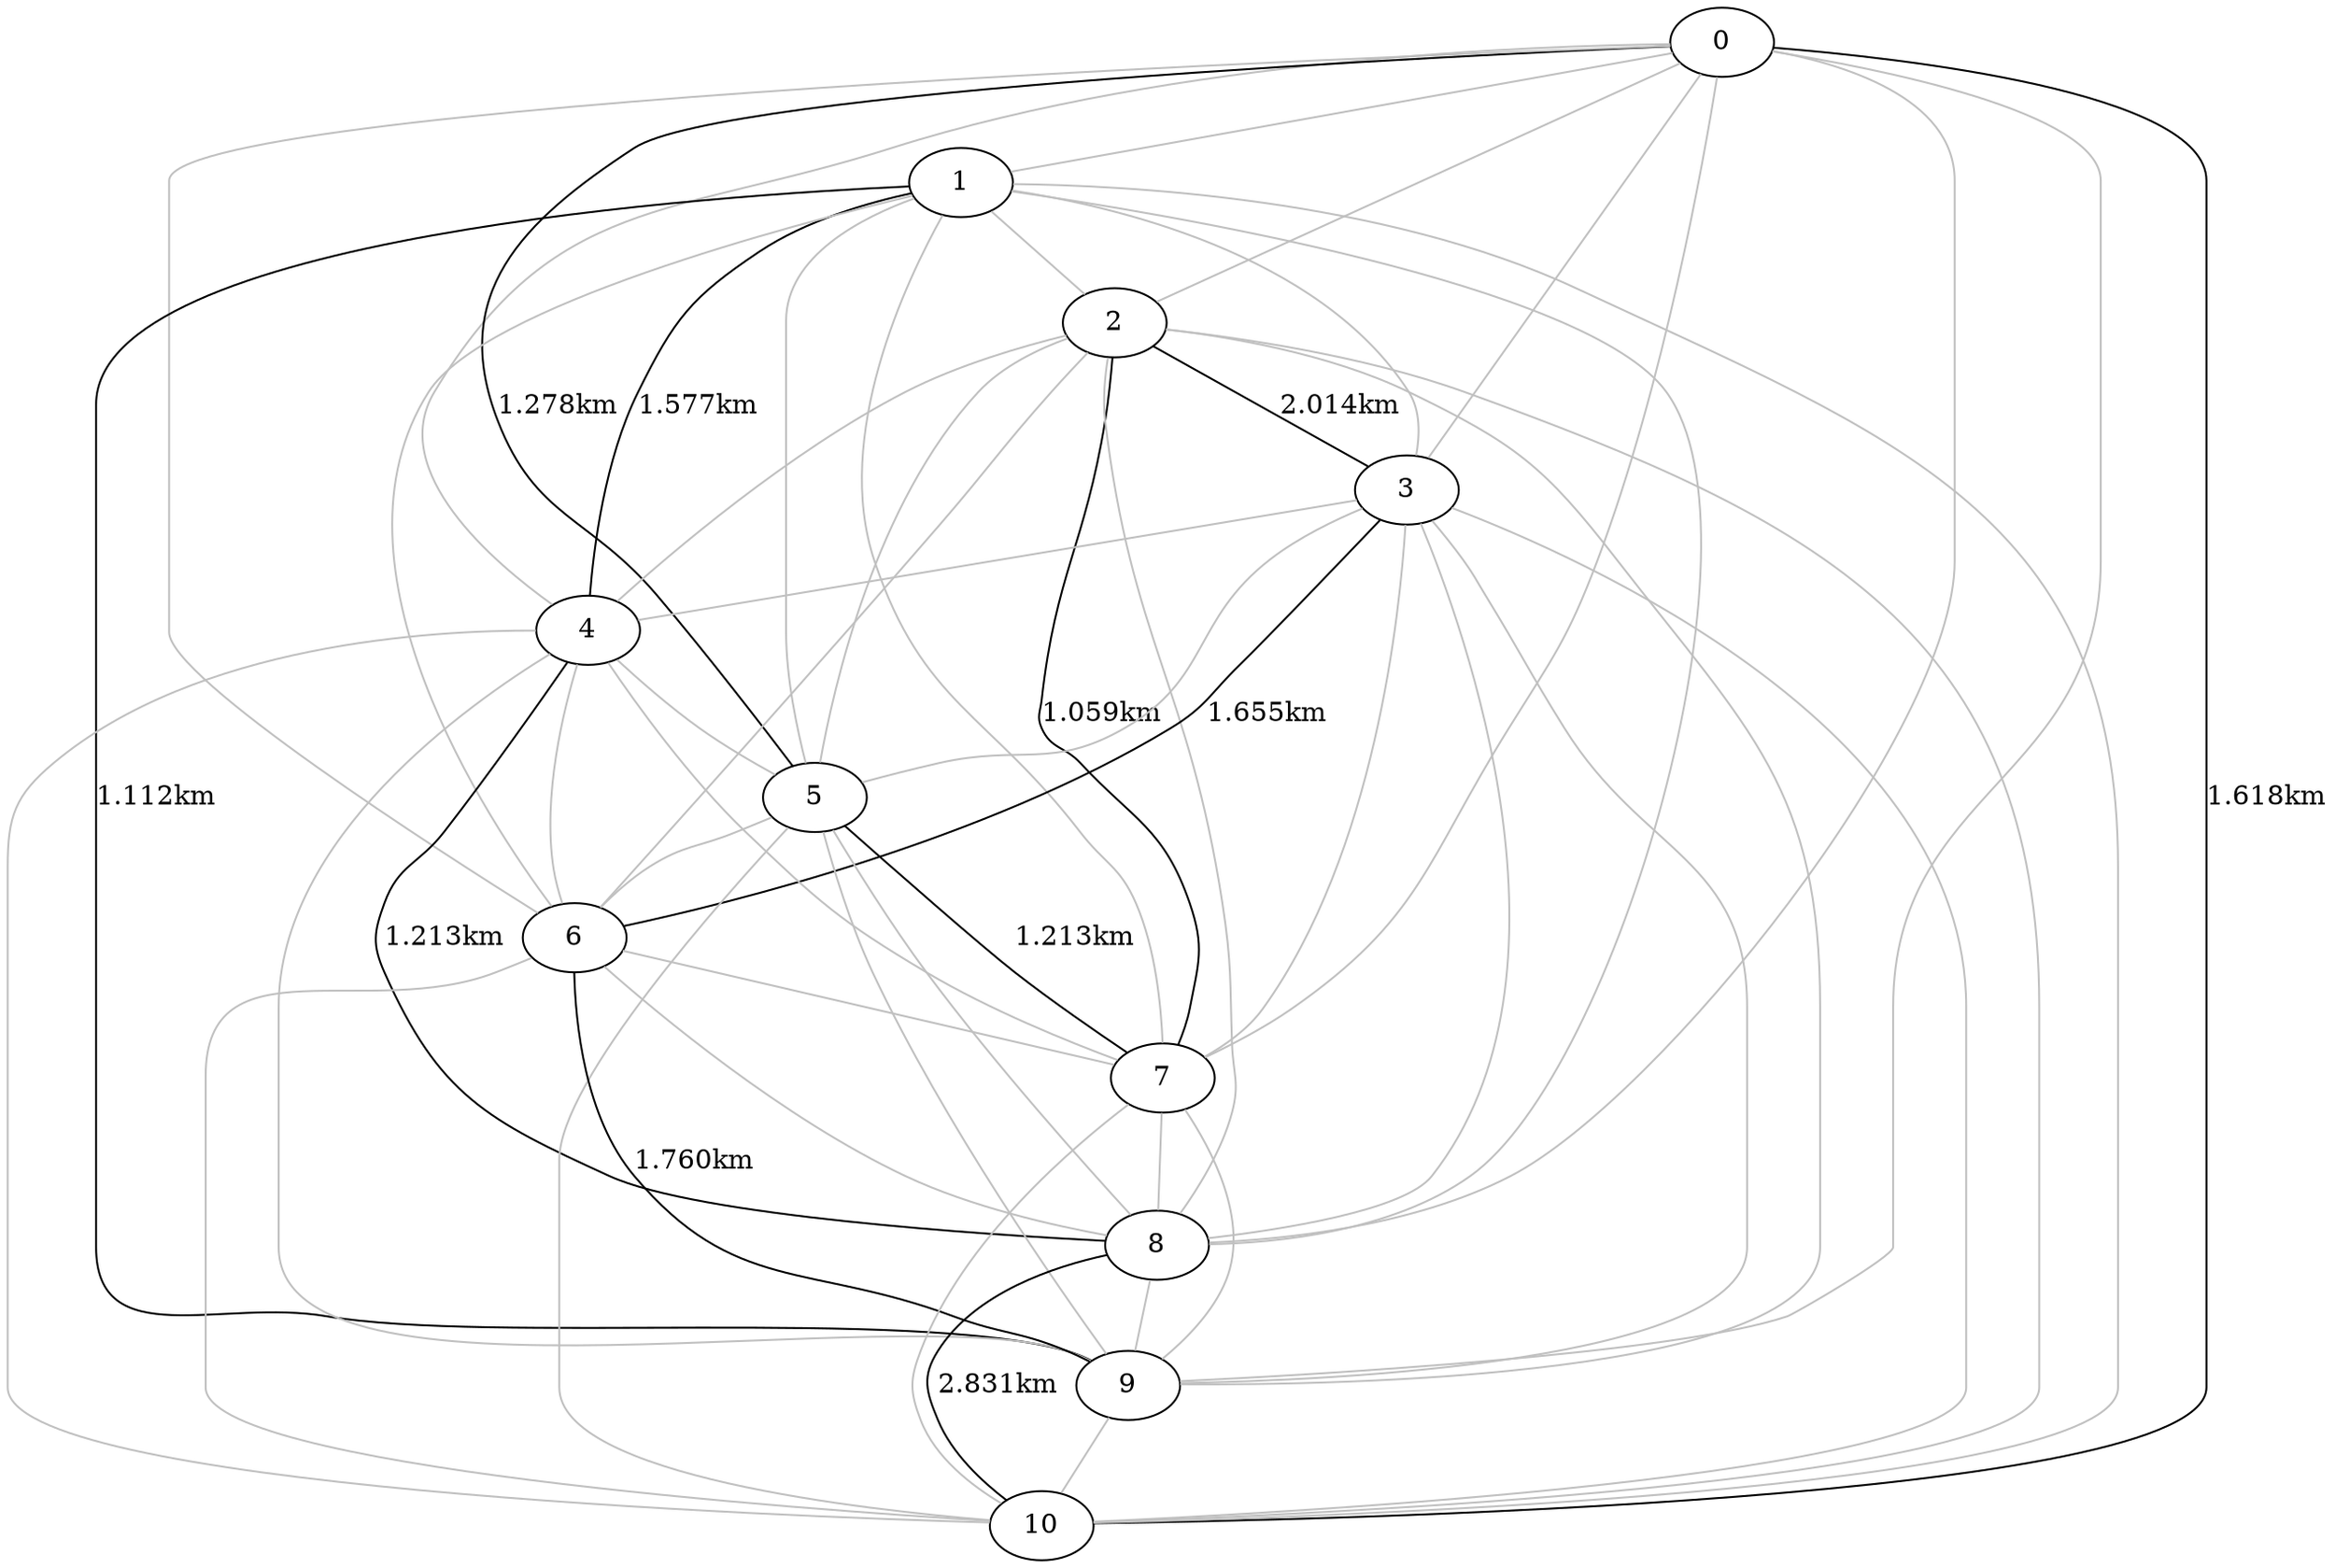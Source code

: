 strict graph {
0--1 [color=grey];
0--2 [color=grey];
0--3 [color=grey];
0--4 [color=grey];
0--5 [label =  "1.278km"];
0--6 [color=grey];
0--7 [color=grey];
0--8 [color=grey];
0--9 [color=grey];
0--10 [label =  "1.618km"];
1--2 [color=grey];
1--3 [color=grey];
1--4 [label =  "1.577km"];
1--5 [color=grey];
1--6 [color=grey];
1--7 [color=grey];
1--8 [color=grey];
1--9 [label = "1.112km"];
1--10 [color=grey];
2--3 [label =  "2.014km"];
2--4 [color=grey];
2--5 [color=grey];
2--6 [color=grey];
2--7 [label = "1.059km"];
2--8 [color=grey];
2--9 [color=grey];
2--10 [color=grey];
3--4 [color=grey];
3--5 [color=grey];
3--6 [label =  "1.655km"];
3--7 [color=grey];
3--8 [color=grey];
3--9 [color=grey];
3--10 [color=grey];
4--5 [color=grey];
4--6 [color=grey];
4--7 [color=grey];
4--8 [label =  "1.213km"];
4--9 [color=grey];
4--10 [color=grey];
5--6 [color=grey];
5--7 [label =  "1.213km"];
5--8 [color=grey];
5--9 [color=grey];
5--10 [color=grey];
6--7 [color=grey];
6--8 [color=grey];
6--9 [label =  "1.760km"];
6--10 [color=grey];
7--8 [color=grey];
7--9 [color=grey];
7--10 [color=grey];
8--9 [color=grey];
8--10 [label =  "2.831km"];
9--10 [color=grey];
}